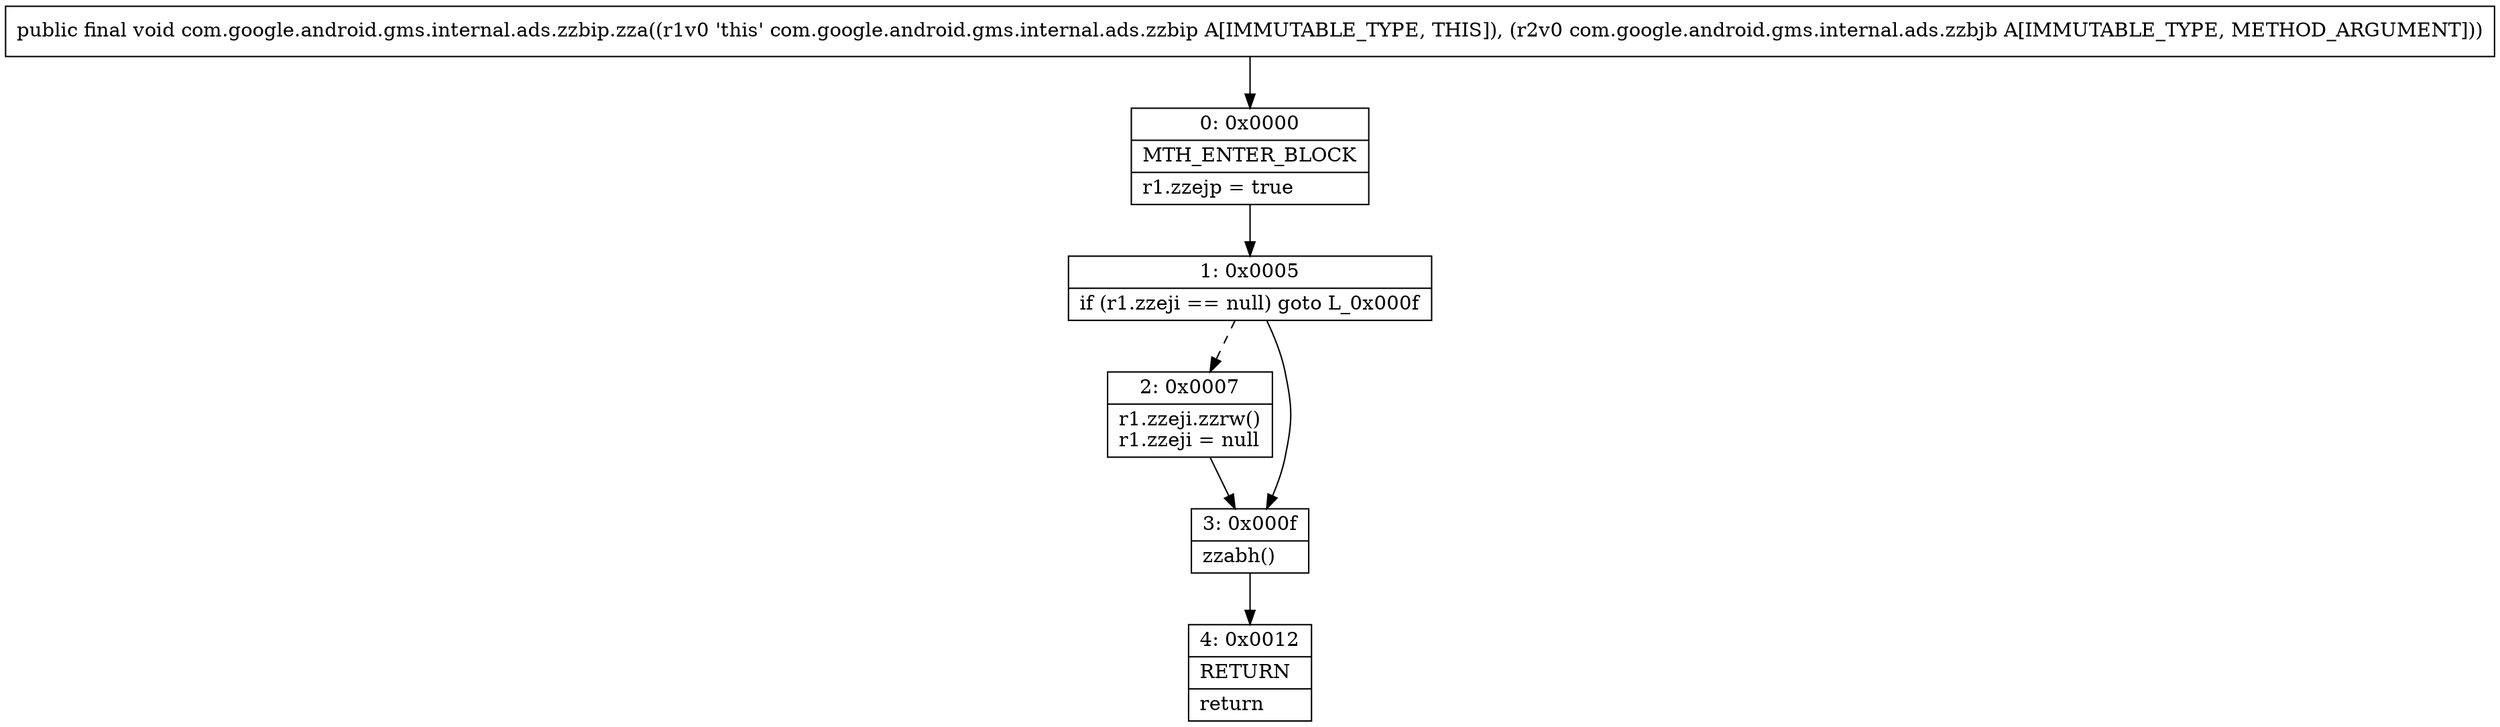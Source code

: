 digraph "CFG forcom.google.android.gms.internal.ads.zzbip.zza(Lcom\/google\/android\/gms\/internal\/ads\/zzbjb;)V" {
Node_0 [shape=record,label="{0\:\ 0x0000|MTH_ENTER_BLOCK\l|r1.zzejp = true\l}"];
Node_1 [shape=record,label="{1\:\ 0x0005|if (r1.zzeji == null) goto L_0x000f\l}"];
Node_2 [shape=record,label="{2\:\ 0x0007|r1.zzeji.zzrw()\lr1.zzeji = null\l}"];
Node_3 [shape=record,label="{3\:\ 0x000f|zzabh()\l}"];
Node_4 [shape=record,label="{4\:\ 0x0012|RETURN\l|return\l}"];
MethodNode[shape=record,label="{public final void com.google.android.gms.internal.ads.zzbip.zza((r1v0 'this' com.google.android.gms.internal.ads.zzbip A[IMMUTABLE_TYPE, THIS]), (r2v0 com.google.android.gms.internal.ads.zzbjb A[IMMUTABLE_TYPE, METHOD_ARGUMENT])) }"];
MethodNode -> Node_0;
Node_0 -> Node_1;
Node_1 -> Node_2[style=dashed];
Node_1 -> Node_3;
Node_2 -> Node_3;
Node_3 -> Node_4;
}

